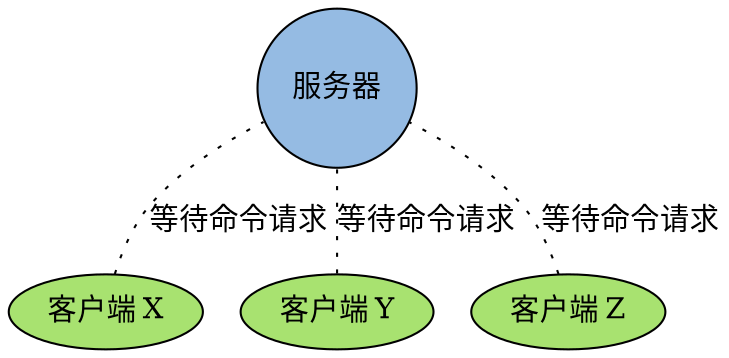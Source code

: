 digraph e 
{

    node [style = filled];

    edge [style = "dotted, bold"];

    rankdir = BT;

    server [label = "服务器", shape=circle, fillcolor = "#95BBE3"];

    cx [label = "客户端 X", fillcolor = "#A8E270"];

    cy [label = "客户端 Y", fillcolor = "#A8E270"];

    cz [label = "客户端 Z", fillcolor = "#A8E270"];

    cx -> server [dir=none, style=dotted, label="等待命令请求"];
    cy -> server [dir=none, style=dotted, label="等待命令请求"];
    cz -> server [dir=none, style=dotted, label="等待命令请求"];
}
